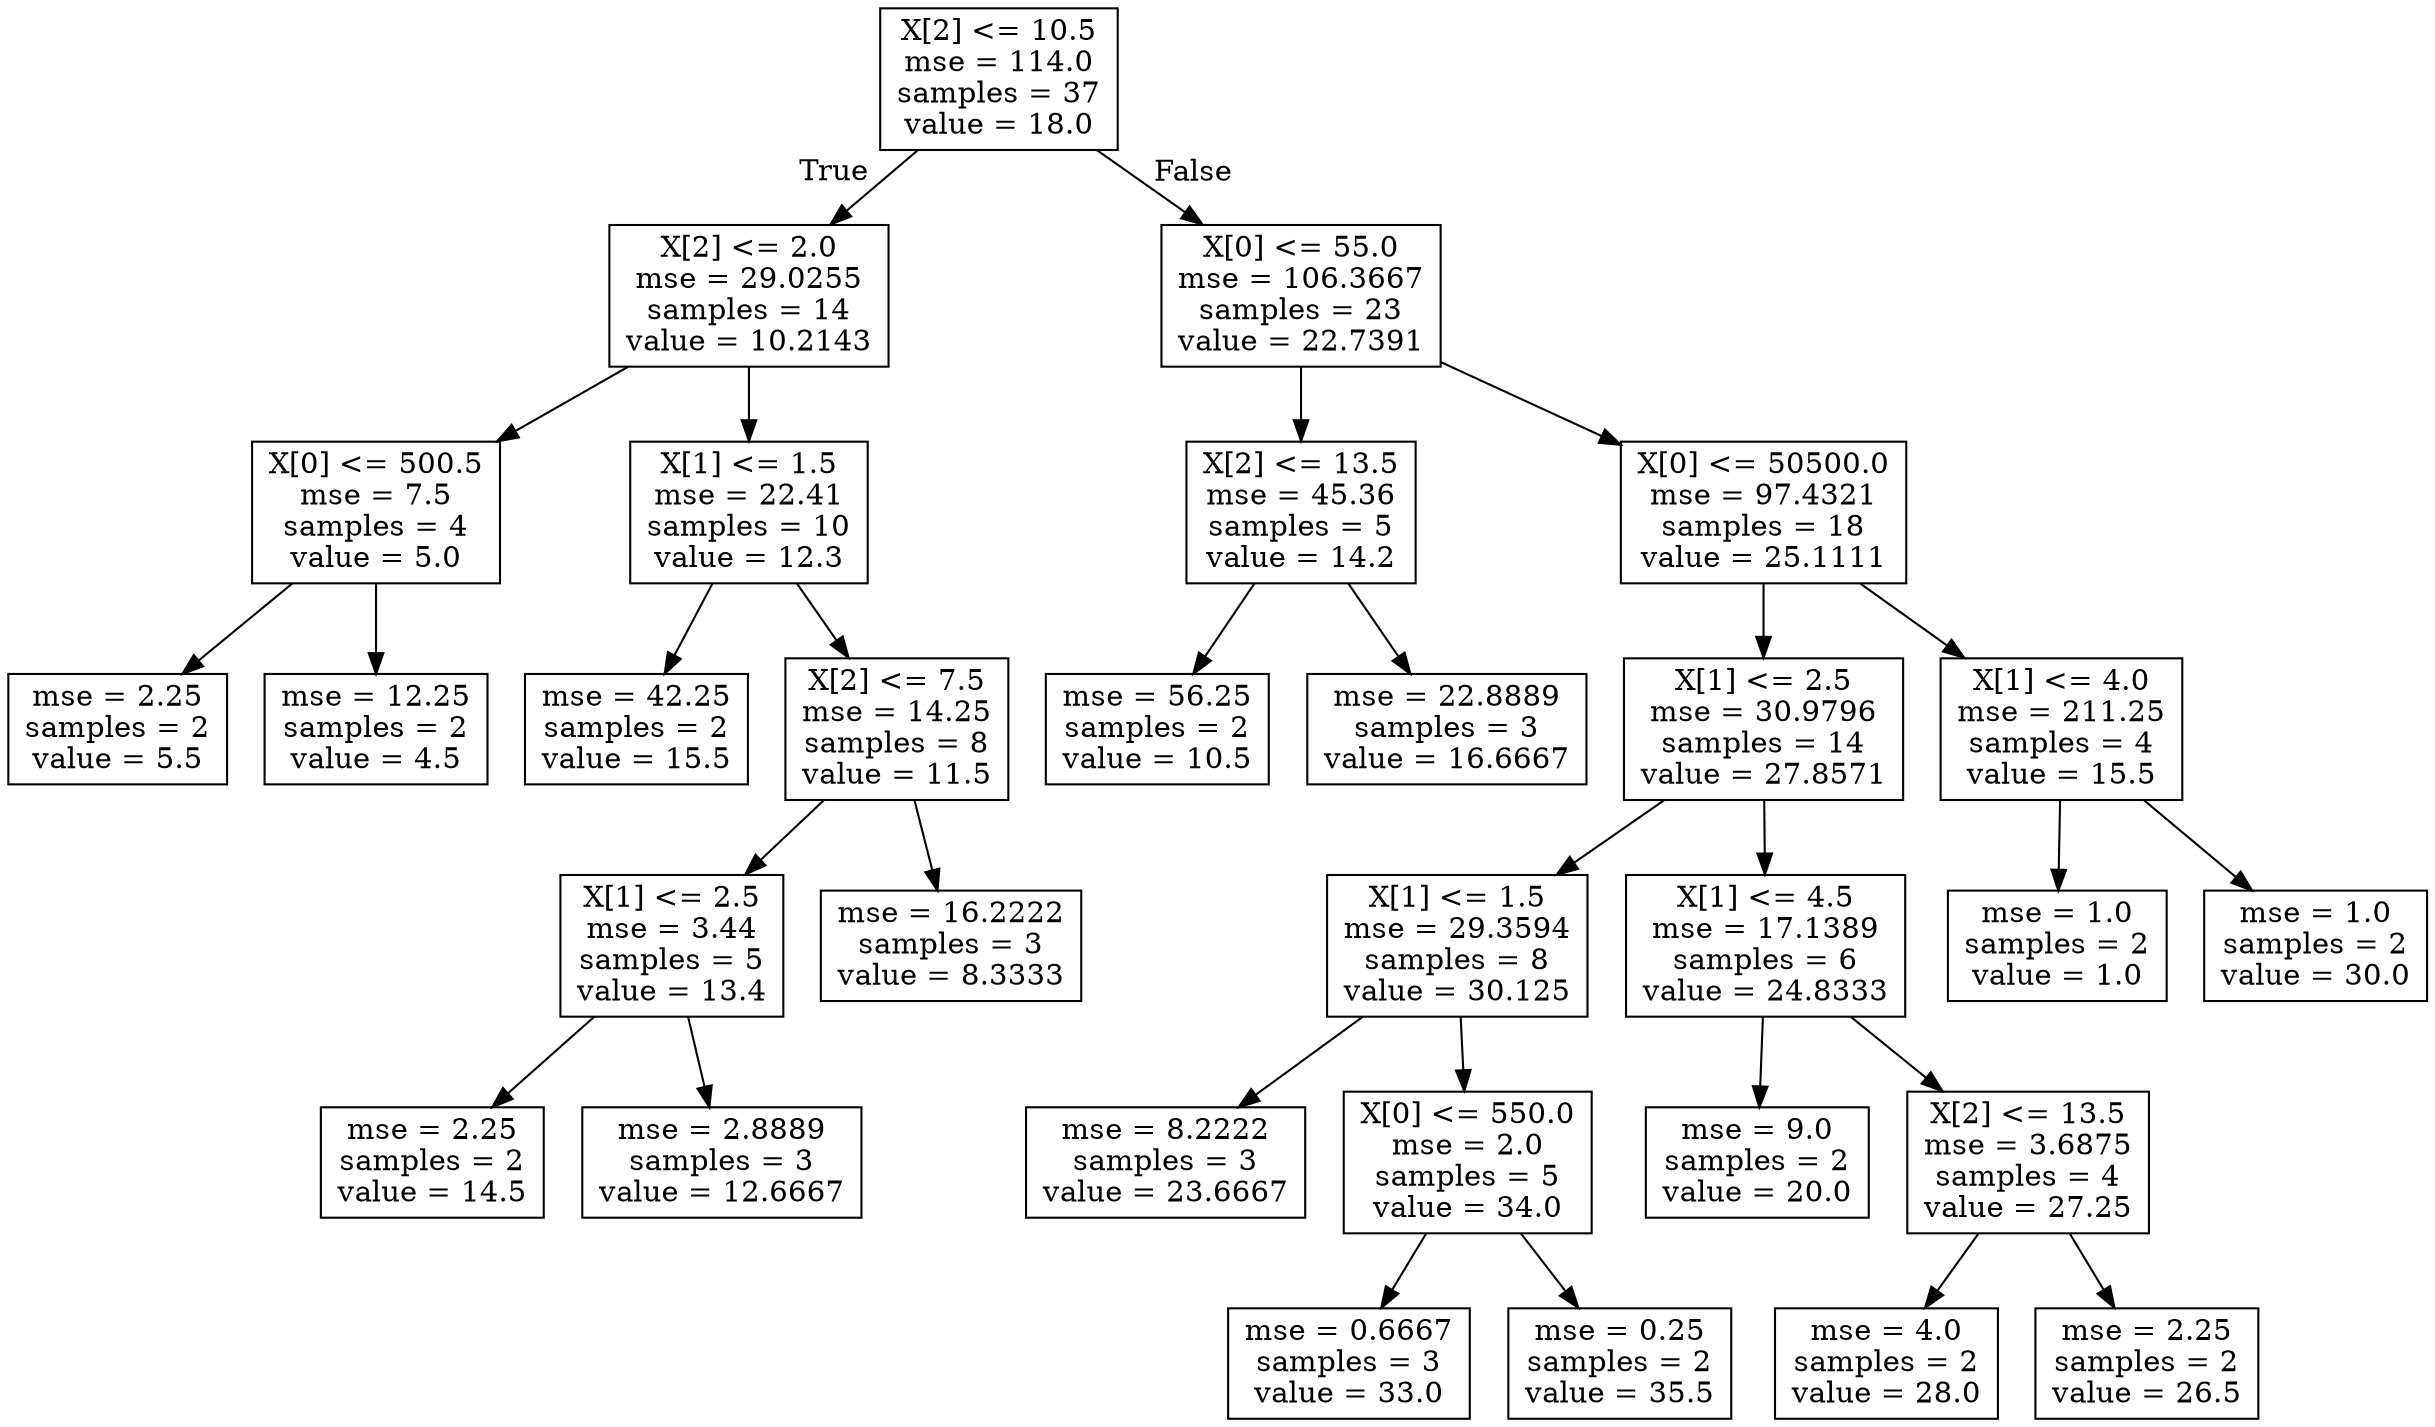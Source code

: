 digraph Tree {
node [shape=box] ;
0 [label="X[2] <= 10.5\nmse = 114.0\nsamples = 37\nvalue = 18.0"] ;
1 [label="X[2] <= 2.0\nmse = 29.0255\nsamples = 14\nvalue = 10.2143"] ;
0 -> 1 [labeldistance=2.5, labelangle=45, headlabel="True"] ;
2 [label="X[0] <= 500.5\nmse = 7.5\nsamples = 4\nvalue = 5.0"] ;
1 -> 2 ;
3 [label="mse = 2.25\nsamples = 2\nvalue = 5.5"] ;
2 -> 3 ;
4 [label="mse = 12.25\nsamples = 2\nvalue = 4.5"] ;
2 -> 4 ;
5 [label="X[1] <= 1.5\nmse = 22.41\nsamples = 10\nvalue = 12.3"] ;
1 -> 5 ;
6 [label="mse = 42.25\nsamples = 2\nvalue = 15.5"] ;
5 -> 6 ;
7 [label="X[2] <= 7.5\nmse = 14.25\nsamples = 8\nvalue = 11.5"] ;
5 -> 7 ;
8 [label="X[1] <= 2.5\nmse = 3.44\nsamples = 5\nvalue = 13.4"] ;
7 -> 8 ;
9 [label="mse = 2.25\nsamples = 2\nvalue = 14.5"] ;
8 -> 9 ;
10 [label="mse = 2.8889\nsamples = 3\nvalue = 12.6667"] ;
8 -> 10 ;
11 [label="mse = 16.2222\nsamples = 3\nvalue = 8.3333"] ;
7 -> 11 ;
12 [label="X[0] <= 55.0\nmse = 106.3667\nsamples = 23\nvalue = 22.7391"] ;
0 -> 12 [labeldistance=2.5, labelangle=-45, headlabel="False"] ;
13 [label="X[2] <= 13.5\nmse = 45.36\nsamples = 5\nvalue = 14.2"] ;
12 -> 13 ;
14 [label="mse = 56.25\nsamples = 2\nvalue = 10.5"] ;
13 -> 14 ;
15 [label="mse = 22.8889\nsamples = 3\nvalue = 16.6667"] ;
13 -> 15 ;
16 [label="X[0] <= 50500.0\nmse = 97.4321\nsamples = 18\nvalue = 25.1111"] ;
12 -> 16 ;
17 [label="X[1] <= 2.5\nmse = 30.9796\nsamples = 14\nvalue = 27.8571"] ;
16 -> 17 ;
18 [label="X[1] <= 1.5\nmse = 29.3594\nsamples = 8\nvalue = 30.125"] ;
17 -> 18 ;
19 [label="mse = 8.2222\nsamples = 3\nvalue = 23.6667"] ;
18 -> 19 ;
20 [label="X[0] <= 550.0\nmse = 2.0\nsamples = 5\nvalue = 34.0"] ;
18 -> 20 ;
21 [label="mse = 0.6667\nsamples = 3\nvalue = 33.0"] ;
20 -> 21 ;
22 [label="mse = 0.25\nsamples = 2\nvalue = 35.5"] ;
20 -> 22 ;
23 [label="X[1] <= 4.5\nmse = 17.1389\nsamples = 6\nvalue = 24.8333"] ;
17 -> 23 ;
24 [label="mse = 9.0\nsamples = 2\nvalue = 20.0"] ;
23 -> 24 ;
25 [label="X[2] <= 13.5\nmse = 3.6875\nsamples = 4\nvalue = 27.25"] ;
23 -> 25 ;
26 [label="mse = 4.0\nsamples = 2\nvalue = 28.0"] ;
25 -> 26 ;
27 [label="mse = 2.25\nsamples = 2\nvalue = 26.5"] ;
25 -> 27 ;
28 [label="X[1] <= 4.0\nmse = 211.25\nsamples = 4\nvalue = 15.5"] ;
16 -> 28 ;
29 [label="mse = 1.0\nsamples = 2\nvalue = 1.0"] ;
28 -> 29 ;
30 [label="mse = 1.0\nsamples = 2\nvalue = 30.0"] ;
28 -> 30 ;
}